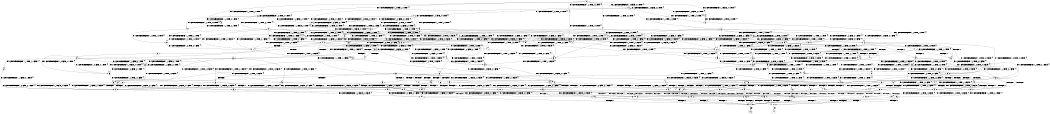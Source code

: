 digraph BCG {
size = "7, 10.5";
center = TRUE;
node [shape = circle];
0 [peripheries = 2];
0 -> 1 [label = "EX !0 !ATOMIC_EXCH_BRANCH (1, +1, TRUE, +0, 2, TRUE) !{}"];
0 -> 2 [label = "EX !2 !ATOMIC_EXCH_BRANCH (1, +0, FALSE, +0, 1, TRUE) !{}"];
0 -> 3 [label = "EX !1 !ATOMIC_EXCH_BRANCH (1, +0, TRUE, +0, 1, TRUE) !{}"];
0 -> 4 [label = "EX !0 !ATOMIC_EXCH_BRANCH (1, +1, TRUE, +0, 2, TRUE) !{}"];
0 -> 5 [label = "EX !2 !ATOMIC_EXCH_BRANCH (1, +0, FALSE, +0, 1, TRUE) !{}"];
0 -> 6 [label = "EX !1 !ATOMIC_EXCH_BRANCH (1, +0, TRUE, +0, 1, TRUE) !{}"];
1 -> 7 [label = "EX !0 !ATOMIC_EXCH_BRANCH (1, +1, TRUE, +1, 2, TRUE) !{}"];
2 -> 8 [label = "EX !0 !ATOMIC_EXCH_BRANCH (1, +1, TRUE, +0, 2, TRUE) !{}"];
3 -> 9 [label = "EX !0 !ATOMIC_EXCH_BRANCH (1, +1, TRUE, +0, 2, TRUE) !{}"];
4 -> 7 [label = "EX !0 !ATOMIC_EXCH_BRANCH (1, +1, TRUE, +1, 2, TRUE) !{}"];
4 -> 10 [label = "EX !2 !ATOMIC_EXCH_BRANCH (1, +0, FALSE, +0, 1, FALSE) !{}"];
4 -> 11 [label = "EX !1 !ATOMIC_EXCH_BRANCH (1, +0, TRUE, +0, 1, FALSE) !{}"];
4 -> 12 [label = "EX !0 !ATOMIC_EXCH_BRANCH (1, +1, TRUE, +1, 2, TRUE) !{}"];
4 -> 13 [label = "EX !2 !ATOMIC_EXCH_BRANCH (1, +0, FALSE, +0, 1, FALSE) !{}"];
4 -> 14 [label = "EX !1 !ATOMIC_EXCH_BRANCH (1, +0, TRUE, +0, 1, FALSE) !{}"];
5 -> 2 [label = "EX !2 !ATOMIC_EXCH_BRANCH (1, +0, FALSE, +0, 1, TRUE) !{}"];
5 -> 8 [label = "EX !0 !ATOMIC_EXCH_BRANCH (1, +1, TRUE, +0, 2, TRUE) !{}"];
5 -> 15 [label = "EX !1 !ATOMIC_EXCH_BRANCH (1, +0, TRUE, +0, 1, TRUE) !{}"];
5 -> 5 [label = "EX !2 !ATOMIC_EXCH_BRANCH (1, +0, FALSE, +0, 1, TRUE) !{}"];
5 -> 16 [label = "EX !0 !ATOMIC_EXCH_BRANCH (1, +1, TRUE, +0, 2, TRUE) !{}"];
5 -> 17 [label = "EX !1 !ATOMIC_EXCH_BRANCH (1, +0, TRUE, +0, 1, TRUE) !{}"];
6 -> 3 [label = "EX !1 !ATOMIC_EXCH_BRANCH (1, +0, TRUE, +0, 1, TRUE) !{}"];
6 -> 9 [label = "EX !0 !ATOMIC_EXCH_BRANCH (1, +1, TRUE, +0, 2, TRUE) !{}"];
6 -> 18 [label = "EX !2 !ATOMIC_EXCH_BRANCH (1, +0, FALSE, +0, 1, TRUE) !{}"];
6 -> 6 [label = "EX !1 !ATOMIC_EXCH_BRANCH (1, +0, TRUE, +0, 1, TRUE) !{}"];
6 -> 19 [label = "EX !0 !ATOMIC_EXCH_BRANCH (1, +1, TRUE, +0, 2, TRUE) !{}"];
6 -> 20 [label = "EX !2 !ATOMIC_EXCH_BRANCH (1, +0, FALSE, +0, 1, TRUE) !{}"];
7 -> 10 [label = "EX !2 !ATOMIC_EXCH_BRANCH (1, +0, FALSE, +0, 1, FALSE) !{}"];
8 -> 21 [label = "EX !0 !ATOMIC_EXCH_BRANCH (1, +1, TRUE, +1, 2, TRUE) !{}"];
9 -> 22 [label = "EX !0 !ATOMIC_EXCH_BRANCH (1, +1, TRUE, +1, 2, TRUE) !{}"];
10 -> 23 [label = "EX !0 !ATOMIC_EXCH_BRANCH (1, +1, TRUE, +1, 2, TRUE) !{}"];
11 -> 24 [label = "EX !0 !ATOMIC_EXCH_BRANCH (1, +1, TRUE, +1, 2, FALSE) !{}"];
12 -> 7 [label = "EX !0 !ATOMIC_EXCH_BRANCH (1, +1, TRUE, +1, 2, TRUE) !{}"];
12 -> 10 [label = "EX !2 !ATOMIC_EXCH_BRANCH (1, +0, FALSE, +0, 1, FALSE) !{}"];
12 -> 11 [label = "EX !1 !ATOMIC_EXCH_BRANCH (1, +0, TRUE, +0, 1, FALSE) !{}"];
12 -> 12 [label = "EX !0 !ATOMIC_EXCH_BRANCH (1, +1, TRUE, +1, 2, TRUE) !{}"];
12 -> 13 [label = "EX !2 !ATOMIC_EXCH_BRANCH (1, +0, FALSE, +0, 1, FALSE) !{}"];
12 -> 14 [label = "EX !1 !ATOMIC_EXCH_BRANCH (1, +0, TRUE, +0, 1, FALSE) !{}"];
13 -> 23 [label = "EX !0 !ATOMIC_EXCH_BRANCH (1, +1, TRUE, +1, 2, TRUE) !{}"];
13 -> 25 [label = "EX !1 !ATOMIC_EXCH_BRANCH (1, +0, TRUE, +0, 1, FALSE) !{}"];
13 -> 26 [label = "TERMINATE !2"];
13 -> 27 [label = "EX !0 !ATOMIC_EXCH_BRANCH (1, +1, TRUE, +1, 2, TRUE) !{}"];
13 -> 28 [label = "EX !1 !ATOMIC_EXCH_BRANCH (1, +0, TRUE, +0, 1, FALSE) !{}"];
13 -> 29 [label = "TERMINATE !2"];
14 -> 24 [label = "EX !0 !ATOMIC_EXCH_BRANCH (1, +1, TRUE, +1, 2, FALSE) !{}"];
14 -> 30 [label = "EX !2 !ATOMIC_EXCH_BRANCH (1, +0, FALSE, +0, 1, TRUE) !{}"];
14 -> 31 [label = "TERMINATE !1"];
14 -> 32 [label = "EX !0 !ATOMIC_EXCH_BRANCH (1, +1, TRUE, +1, 2, FALSE) !{}"];
14 -> 33 [label = "EX !2 !ATOMIC_EXCH_BRANCH (1, +0, FALSE, +0, 1, TRUE) !{}"];
14 -> 34 [label = "TERMINATE !1"];
15 -> 18 [label = "EX !2 !ATOMIC_EXCH_BRANCH (1, +0, FALSE, +0, 1, TRUE) !{}"];
16 -> 21 [label = "EX !0 !ATOMIC_EXCH_BRANCH (1, +1, TRUE, +1, 2, TRUE) !{}"];
16 -> 10 [label = "EX !2 !ATOMIC_EXCH_BRANCH (1, +0, FALSE, +0, 1, FALSE) !{}"];
16 -> 35 [label = "EX !1 !ATOMIC_EXCH_BRANCH (1, +0, TRUE, +0, 1, FALSE) !{}"];
16 -> 36 [label = "EX !0 !ATOMIC_EXCH_BRANCH (1, +1, TRUE, +1, 2, TRUE) !{}"];
16 -> 13 [label = "EX !2 !ATOMIC_EXCH_BRANCH (1, +0, FALSE, +0, 1, FALSE) !{}"];
16 -> 37 [label = "EX !1 !ATOMIC_EXCH_BRANCH (1, +0, TRUE, +0, 1, FALSE) !{}"];
17 -> 15 [label = "EX !1 !ATOMIC_EXCH_BRANCH (1, +0, TRUE, +0, 1, TRUE) !{}"];
17 -> 18 [label = "EX !2 !ATOMIC_EXCH_BRANCH (1, +0, FALSE, +0, 1, TRUE) !{}"];
17 -> 38 [label = "EX !0 !ATOMIC_EXCH_BRANCH (1, +1, TRUE, +0, 2, TRUE) !{}"];
17 -> 17 [label = "EX !1 !ATOMIC_EXCH_BRANCH (1, +0, TRUE, +0, 1, TRUE) !{}"];
17 -> 20 [label = "EX !2 !ATOMIC_EXCH_BRANCH (1, +0, FALSE, +0, 1, TRUE) !{}"];
17 -> 39 [label = "EX !0 !ATOMIC_EXCH_BRANCH (1, +1, TRUE, +0, 2, TRUE) !{}"];
18 -> 38 [label = "EX !0 !ATOMIC_EXCH_BRANCH (1, +1, TRUE, +0, 2, TRUE) !{}"];
19 -> 22 [label = "EX !0 !ATOMIC_EXCH_BRANCH (1, +1, TRUE, +1, 2, TRUE) !{}"];
19 -> 11 [label = "EX !1 !ATOMIC_EXCH_BRANCH (1, +0, TRUE, +0, 1, FALSE) !{}"];
19 -> 40 [label = "EX !2 !ATOMIC_EXCH_BRANCH (1, +0, FALSE, +0, 1, FALSE) !{}"];
19 -> 41 [label = "EX !0 !ATOMIC_EXCH_BRANCH (1, +1, TRUE, +1, 2, TRUE) !{}"];
19 -> 14 [label = "EX !1 !ATOMIC_EXCH_BRANCH (1, +0, TRUE, +0, 1, FALSE) !{}"];
19 -> 42 [label = "EX !2 !ATOMIC_EXCH_BRANCH (1, +0, FALSE, +0, 1, FALSE) !{}"];
20 -> 15 [label = "EX !1 !ATOMIC_EXCH_BRANCH (1, +0, TRUE, +0, 1, TRUE) !{}"];
20 -> 18 [label = "EX !2 !ATOMIC_EXCH_BRANCH (1, +0, FALSE, +0, 1, TRUE) !{}"];
20 -> 38 [label = "EX !0 !ATOMIC_EXCH_BRANCH (1, +1, TRUE, +0, 2, TRUE) !{}"];
20 -> 17 [label = "EX !1 !ATOMIC_EXCH_BRANCH (1, +0, TRUE, +0, 1, TRUE) !{}"];
20 -> 20 [label = "EX !2 !ATOMIC_EXCH_BRANCH (1, +0, FALSE, +0, 1, TRUE) !{}"];
20 -> 39 [label = "EX !0 !ATOMIC_EXCH_BRANCH (1, +1, TRUE, +0, 2, TRUE) !{}"];
21 -> 10 [label = "EX !2 !ATOMIC_EXCH_BRANCH (1, +0, FALSE, +0, 1, FALSE) !{}"];
22 -> 11 [label = "EX !1 !ATOMIC_EXCH_BRANCH (1, +0, TRUE, +0, 1, FALSE) !{}"];
23 -> 25 [label = "EX !1 !ATOMIC_EXCH_BRANCH (1, +0, TRUE, +0, 1, FALSE) !{}"];
24 -> 43 [label = "EX !2 !ATOMIC_EXCH_BRANCH (1, +0, FALSE, +0, 1, FALSE) !{}"];
25 -> 44 [label = "EX !0 !ATOMIC_EXCH_BRANCH (1, +1, TRUE, +1, 2, FALSE) !{}"];
26 -> 45 [label = "EX !1 !ATOMIC_EXCH_BRANCH (1, +0, TRUE, +0, 1, FALSE) !{}"];
27 -> 23 [label = "EX !0 !ATOMIC_EXCH_BRANCH (1, +1, TRUE, +1, 2, TRUE) !{}"];
27 -> 25 [label = "EX !1 !ATOMIC_EXCH_BRANCH (1, +0, TRUE, +0, 1, FALSE) !{}"];
27 -> 26 [label = "TERMINATE !2"];
27 -> 27 [label = "EX !0 !ATOMIC_EXCH_BRANCH (1, +1, TRUE, +1, 2, TRUE) !{}"];
27 -> 28 [label = "EX !1 !ATOMIC_EXCH_BRANCH (1, +0, TRUE, +0, 1, FALSE) !{}"];
27 -> 29 [label = "TERMINATE !2"];
28 -> 44 [label = "EX !0 !ATOMIC_EXCH_BRANCH (1, +1, TRUE, +1, 2, FALSE) !{}"];
28 -> 46 [label = "TERMINATE !2"];
28 -> 47 [label = "TERMINATE !1"];
28 -> 48 [label = "EX !0 !ATOMIC_EXCH_BRANCH (1, +1, TRUE, +1, 2, FALSE) !{}"];
28 -> 49 [label = "TERMINATE !2"];
28 -> 50 [label = "TERMINATE !1"];
29 -> 45 [label = "EX !1 !ATOMIC_EXCH_BRANCH (1, +0, TRUE, +0, 1, FALSE) !{}"];
29 -> 51 [label = "EX !0 !ATOMIC_EXCH_BRANCH (1, +1, TRUE, +1, 2, TRUE) !{}"];
29 -> 52 [label = "EX !1 !ATOMIC_EXCH_BRANCH (1, +0, TRUE, +0, 1, FALSE) !{}"];
29 -> 53 [label = "EX !0 !ATOMIC_EXCH_BRANCH (1, +1, TRUE, +1, 2, TRUE) !{}"];
30 -> 54 [label = "EX !0 !ATOMIC_EXCH_BRANCH (1, +1, TRUE, +1, 2, FALSE) !{}"];
31 -> 55 [label = "EX !2 !ATOMIC_EXCH_BRANCH (1, +0, FALSE, +0, 1, TRUE) !{}"];
32 -> 43 [label = "EX !2 !ATOMIC_EXCH_BRANCH (1, +0, FALSE, +0, 1, FALSE) !{}"];
32 -> 56 [label = "TERMINATE !0"];
32 -> 57 [label = "TERMINATE !1"];
32 -> 58 [label = "EX !2 !ATOMIC_EXCH_BRANCH (1, +0, FALSE, +0, 1, FALSE) !{}"];
32 -> 59 [label = "TERMINATE !0"];
32 -> 60 [label = "TERMINATE !1"];
33 -> 54 [label = "EX !0 !ATOMIC_EXCH_BRANCH (1, +1, TRUE, +1, 2, FALSE) !{}"];
33 -> 30 [label = "EX !2 !ATOMIC_EXCH_BRANCH (1, +0, FALSE, +0, 1, TRUE) !{}"];
33 -> 61 [label = "TERMINATE !1"];
33 -> 62 [label = "EX !0 !ATOMIC_EXCH_BRANCH (1, +1, TRUE, +1, 2, FALSE) !{}"];
33 -> 33 [label = "EX !2 !ATOMIC_EXCH_BRANCH (1, +0, FALSE, +0, 1, TRUE) !{}"];
33 -> 63 [label = "TERMINATE !1"];
34 -> 55 [label = "EX !2 !ATOMIC_EXCH_BRANCH (1, +0, FALSE, +0, 1, TRUE) !{}"];
34 -> 64 [label = "EX !0 !ATOMIC_EXCH_BRANCH (1, +1, TRUE, +1, 2, FALSE) !{}"];
34 -> 65 [label = "EX !2 !ATOMIC_EXCH_BRANCH (1, +0, FALSE, +0, 1, TRUE) !{}"];
34 -> 66 [label = "EX !0 !ATOMIC_EXCH_BRANCH (1, +1, TRUE, +1, 2, FALSE) !{}"];
35 -> 54 [label = "EX !0 !ATOMIC_EXCH_BRANCH (1, +1, TRUE, +1, 2, FALSE) !{}"];
36 -> 21 [label = "EX !0 !ATOMIC_EXCH_BRANCH (1, +1, TRUE, +1, 2, TRUE) !{}"];
36 -> 10 [label = "EX !2 !ATOMIC_EXCH_BRANCH (1, +0, FALSE, +0, 1, FALSE) !{}"];
36 -> 35 [label = "EX !1 !ATOMIC_EXCH_BRANCH (1, +0, TRUE, +0, 1, FALSE) !{}"];
36 -> 36 [label = "EX !0 !ATOMIC_EXCH_BRANCH (1, +1, TRUE, +1, 2, TRUE) !{}"];
36 -> 13 [label = "EX !2 !ATOMIC_EXCH_BRANCH (1, +0, FALSE, +0, 1, FALSE) !{}"];
36 -> 37 [label = "EX !1 !ATOMIC_EXCH_BRANCH (1, +0, TRUE, +0, 1, FALSE) !{}"];
37 -> 54 [label = "EX !0 !ATOMIC_EXCH_BRANCH (1, +1, TRUE, +1, 2, FALSE) !{}"];
37 -> 30 [label = "EX !2 !ATOMIC_EXCH_BRANCH (1, +0, FALSE, +0, 1, TRUE) !{}"];
37 -> 61 [label = "TERMINATE !1"];
37 -> 62 [label = "EX !0 !ATOMIC_EXCH_BRANCH (1, +1, TRUE, +1, 2, FALSE) !{}"];
37 -> 33 [label = "EX !2 !ATOMIC_EXCH_BRANCH (1, +0, FALSE, +0, 1, TRUE) !{}"];
37 -> 63 [label = "TERMINATE !1"];
38 -> 67 [label = "EX !0 !ATOMIC_EXCH_BRANCH (1, +1, TRUE, +1, 2, TRUE) !{}"];
39 -> 67 [label = "EX !0 !ATOMIC_EXCH_BRANCH (1, +1, TRUE, +1, 2, TRUE) !{}"];
39 -> 35 [label = "EX !1 !ATOMIC_EXCH_BRANCH (1, +0, TRUE, +0, 1, FALSE) !{}"];
39 -> 40 [label = "EX !2 !ATOMIC_EXCH_BRANCH (1, +0, FALSE, +0, 1, FALSE) !{}"];
39 -> 68 [label = "EX !0 !ATOMIC_EXCH_BRANCH (1, +1, TRUE, +1, 2, TRUE) !{}"];
39 -> 37 [label = "EX !1 !ATOMIC_EXCH_BRANCH (1, +0, TRUE, +0, 1, FALSE) !{}"];
39 -> 42 [label = "EX !2 !ATOMIC_EXCH_BRANCH (1, +0, FALSE, +0, 1, FALSE) !{}"];
40 -> 69 [label = "EX !0 !ATOMIC_EXCH_BRANCH (1, +1, TRUE, +1, 2, TRUE) !{}"];
41 -> 22 [label = "EX !0 !ATOMIC_EXCH_BRANCH (1, +1, TRUE, +1, 2, TRUE) !{}"];
41 -> 11 [label = "EX !1 !ATOMIC_EXCH_BRANCH (1, +0, TRUE, +0, 1, FALSE) !{}"];
41 -> 40 [label = "EX !2 !ATOMIC_EXCH_BRANCH (1, +0, FALSE, +0, 1, FALSE) !{}"];
41 -> 41 [label = "EX !0 !ATOMIC_EXCH_BRANCH (1, +1, TRUE, +1, 2, TRUE) !{}"];
41 -> 14 [label = "EX !1 !ATOMIC_EXCH_BRANCH (1, +0, TRUE, +0, 1, FALSE) !{}"];
41 -> 42 [label = "EX !2 !ATOMIC_EXCH_BRANCH (1, +0, FALSE, +0, 1, FALSE) !{}"];
42 -> 69 [label = "EX !0 !ATOMIC_EXCH_BRANCH (1, +1, TRUE, +1, 2, TRUE) !{}"];
42 -> 25 [label = "EX !1 !ATOMIC_EXCH_BRANCH (1, +0, TRUE, +0, 1, FALSE) !{}"];
42 -> 70 [label = "TERMINATE !2"];
42 -> 71 [label = "EX !0 !ATOMIC_EXCH_BRANCH (1, +1, TRUE, +1, 2, TRUE) !{}"];
42 -> 28 [label = "EX !1 !ATOMIC_EXCH_BRANCH (1, +0, TRUE, +0, 1, FALSE) !{}"];
42 -> 72 [label = "TERMINATE !2"];
43 -> 73 [label = "TERMINATE !0"];
44 -> 73 [label = "TERMINATE !0"];
45 -> 74 [label = "EX !0 !ATOMIC_EXCH_BRANCH (1, +1, TRUE, +1, 2, FALSE) !{}"];
46 -> 75 [label = "TERMINATE !1"];
47 -> 75 [label = "TERMINATE !2"];
48 -> 73 [label = "TERMINATE !0"];
48 -> 76 [label = "TERMINATE !2"];
48 -> 77 [label = "TERMINATE !1"];
48 -> 78 [label = "TERMINATE !0"];
48 -> 79 [label = "TERMINATE !2"];
48 -> 80 [label = "TERMINATE !1"];
49 -> 75 [label = "TERMINATE !1"];
49 -> 74 [label = "EX !0 !ATOMIC_EXCH_BRANCH (1, +1, TRUE, +1, 2, FALSE) !{}"];
49 -> 81 [label = "TERMINATE !1"];
49 -> 82 [label = "EX !0 !ATOMIC_EXCH_BRANCH (1, +1, TRUE, +1, 2, FALSE) !{}"];
50 -> 75 [label = "TERMINATE !2"];
50 -> 83 [label = "EX !0 !ATOMIC_EXCH_BRANCH (1, +1, TRUE, +1, 2, FALSE) !{}"];
50 -> 81 [label = "TERMINATE !2"];
50 -> 84 [label = "EX !0 !ATOMIC_EXCH_BRANCH (1, +1, TRUE, +1, 2, FALSE) !{}"];
51 -> 45 [label = "EX !1 !ATOMIC_EXCH_BRANCH (1, +0, TRUE, +0, 1, FALSE) !{}"];
52 -> 74 [label = "EX !0 !ATOMIC_EXCH_BRANCH (1, +1, TRUE, +1, 2, FALSE) !{}"];
52 -> 75 [label = "TERMINATE !1"];
52 -> 82 [label = "EX !0 !ATOMIC_EXCH_BRANCH (1, +1, TRUE, +1, 2, FALSE) !{}"];
52 -> 81 [label = "TERMINATE !1"];
53 -> 51 [label = "EX !0 !ATOMIC_EXCH_BRANCH (1, +1, TRUE, +1, 2, TRUE) !{}"];
53 -> 45 [label = "EX !1 !ATOMIC_EXCH_BRANCH (1, +0, TRUE, +0, 1, FALSE) !{}"];
53 -> 53 [label = "EX !0 !ATOMIC_EXCH_BRANCH (1, +1, TRUE, +1, 2, TRUE) !{}"];
53 -> 52 [label = "EX !1 !ATOMIC_EXCH_BRANCH (1, +0, TRUE, +0, 1, FALSE) !{}"];
54 -> 43 [label = "EX !2 !ATOMIC_EXCH_BRANCH (1, +0, FALSE, +0, 1, FALSE) !{}"];
55 -> 85 [label = "EX !0 !ATOMIC_EXCH_BRANCH (1, +1, TRUE, +1, 2, FALSE) !{}"];
56 -> 86 [label = "EX !2 !ATOMIC_EXCH_BRANCH (1, +0, FALSE, +0, 1, FALSE) !{}"];
57 -> 87 [label = "EX !2 !ATOMIC_EXCH_BRANCH (1, +0, FALSE, +0, 1, FALSE) !{}"];
58 -> 73 [label = "TERMINATE !0"];
58 -> 76 [label = "TERMINATE !2"];
58 -> 77 [label = "TERMINATE !1"];
58 -> 78 [label = "TERMINATE !0"];
58 -> 79 [label = "TERMINATE !2"];
58 -> 80 [label = "TERMINATE !1"];
59 -> 86 [label = "EX !2 !ATOMIC_EXCH_BRANCH (1, +0, FALSE, +0, 1, FALSE) !{}"];
59 -> 88 [label = "TERMINATE !1"];
59 -> 89 [label = "EX !2 !ATOMIC_EXCH_BRANCH (1, +0, FALSE, +0, 1, FALSE) !{}"];
59 -> 90 [label = "TERMINATE !1"];
60 -> 87 [label = "EX !2 !ATOMIC_EXCH_BRANCH (1, +0, FALSE, +0, 1, FALSE) !{}"];
60 -> 88 [label = "TERMINATE !0"];
60 -> 91 [label = "EX !2 !ATOMIC_EXCH_BRANCH (1, +0, FALSE, +0, 1, FALSE) !{}"];
60 -> 90 [label = "TERMINATE !0"];
61 -> 85 [label = "EX !0 !ATOMIC_EXCH_BRANCH (1, +1, TRUE, +1, 2, FALSE) !{}"];
62 -> 43 [label = "EX !2 !ATOMIC_EXCH_BRANCH (1, +0, FALSE, +0, 1, FALSE) !{}"];
62 -> 92 [label = "TERMINATE !0"];
62 -> 93 [label = "TERMINATE !1"];
62 -> 58 [label = "EX !2 !ATOMIC_EXCH_BRANCH (1, +0, FALSE, +0, 1, FALSE) !{}"];
62 -> 94 [label = "TERMINATE !0"];
62 -> 95 [label = "TERMINATE !1"];
63 -> 85 [label = "EX !0 !ATOMIC_EXCH_BRANCH (1, +1, TRUE, +1, 2, FALSE) !{}"];
63 -> 55 [label = "EX !2 !ATOMIC_EXCH_BRANCH (1, +0, FALSE, +0, 1, TRUE) !{}"];
63 -> 96 [label = "EX !0 !ATOMIC_EXCH_BRANCH (1, +1, TRUE, +1, 2, FALSE) !{}"];
63 -> 65 [label = "EX !2 !ATOMIC_EXCH_BRANCH (1, +0, FALSE, +0, 1, TRUE) !{}"];
64 -> 87 [label = "EX !2 !ATOMIC_EXCH_BRANCH (1, +0, FALSE, +0, 1, FALSE) !{}"];
65 -> 85 [label = "EX !0 !ATOMIC_EXCH_BRANCH (1, +1, TRUE, +1, 2, FALSE) !{}"];
65 -> 55 [label = "EX !2 !ATOMIC_EXCH_BRANCH (1, +0, FALSE, +0, 1, TRUE) !{}"];
65 -> 96 [label = "EX !0 !ATOMIC_EXCH_BRANCH (1, +1, TRUE, +1, 2, FALSE) !{}"];
65 -> 65 [label = "EX !2 !ATOMIC_EXCH_BRANCH (1, +0, FALSE, +0, 1, TRUE) !{}"];
66 -> 87 [label = "EX !2 !ATOMIC_EXCH_BRANCH (1, +0, FALSE, +0, 1, FALSE) !{}"];
66 -> 88 [label = "TERMINATE !0"];
66 -> 91 [label = "EX !2 !ATOMIC_EXCH_BRANCH (1, +0, FALSE, +0, 1, FALSE) !{}"];
66 -> 90 [label = "TERMINATE !0"];
67 -> 35 [label = "EX !1 !ATOMIC_EXCH_BRANCH (1, +0, TRUE, +0, 1, FALSE) !{}"];
68 -> 67 [label = "EX !0 !ATOMIC_EXCH_BRANCH (1, +1, TRUE, +1, 2, TRUE) !{}"];
68 -> 35 [label = "EX !1 !ATOMIC_EXCH_BRANCH (1, +0, TRUE, +0, 1, FALSE) !{}"];
68 -> 40 [label = "EX !2 !ATOMIC_EXCH_BRANCH (1, +0, FALSE, +0, 1, FALSE) !{}"];
68 -> 68 [label = "EX !0 !ATOMIC_EXCH_BRANCH (1, +1, TRUE, +1, 2, TRUE) !{}"];
68 -> 37 [label = "EX !1 !ATOMIC_EXCH_BRANCH (1, +0, TRUE, +0, 1, FALSE) !{}"];
68 -> 42 [label = "EX !2 !ATOMIC_EXCH_BRANCH (1, +0, FALSE, +0, 1, FALSE) !{}"];
69 -> 25 [label = "EX !1 !ATOMIC_EXCH_BRANCH (1, +0, TRUE, +0, 1, FALSE) !{}"];
70 -> 97 [label = "EX !0 !ATOMIC_EXCH_BRANCH (1, +1, TRUE, +1, 2, TRUE) !{}"];
71 -> 69 [label = "EX !0 !ATOMIC_EXCH_BRANCH (1, +1, TRUE, +1, 2, TRUE) !{}"];
71 -> 25 [label = "EX !1 !ATOMIC_EXCH_BRANCH (1, +0, TRUE, +0, 1, FALSE) !{}"];
71 -> 70 [label = "TERMINATE !2"];
71 -> 71 [label = "EX !0 !ATOMIC_EXCH_BRANCH (1, +1, TRUE, +1, 2, TRUE) !{}"];
71 -> 28 [label = "EX !1 !ATOMIC_EXCH_BRANCH (1, +0, TRUE, +0, 1, FALSE) !{}"];
71 -> 72 [label = "TERMINATE !2"];
72 -> 97 [label = "EX !0 !ATOMIC_EXCH_BRANCH (1, +1, TRUE, +1, 2, TRUE) !{}"];
72 -> 45 [label = "EX !1 !ATOMIC_EXCH_BRANCH (1, +0, TRUE, +0, 1, FALSE) !{}"];
72 -> 98 [label = "EX !0 !ATOMIC_EXCH_BRANCH (1, +1, TRUE, +1, 2, TRUE) !{}"];
72 -> 52 [label = "EX !1 !ATOMIC_EXCH_BRANCH (1, +0, TRUE, +0, 1, FALSE) !{}"];
73 -> 99 [label = "TERMINATE !2"];
74 -> 99 [label = "TERMINATE !0"];
75 -> 100 [label = "EX !0 !ATOMIC_EXCH_BRANCH (1, +1, TRUE, +1, 2, FALSE) !{}"];
76 -> 99 [label = "TERMINATE !0"];
77 -> 101 [label = "TERMINATE !0"];
78 -> 99 [label = "TERMINATE !2"];
78 -> 101 [label = "TERMINATE !1"];
78 -> 102 [label = "TERMINATE !2"];
78 -> 103 [label = "TERMINATE !1"];
79 -> 99 [label = "TERMINATE !0"];
79 -> 104 [label = "TERMINATE !1"];
79 -> 102 [label = "TERMINATE !0"];
79 -> 105 [label = "TERMINATE !1"];
80 -> 101 [label = "TERMINATE !0"];
80 -> 104 [label = "TERMINATE !2"];
80 -> 103 [label = "TERMINATE !0"];
80 -> 105 [label = "TERMINATE !2"];
81 -> 100 [label = "EX !0 !ATOMIC_EXCH_BRANCH (1, +1, TRUE, +1, 2, FALSE) !{}"];
81 -> 106 [label = "EX !0 !ATOMIC_EXCH_BRANCH (1, +1, TRUE, +1, 2, FALSE) !{}"];
82 -> 99 [label = "TERMINATE !0"];
82 -> 104 [label = "TERMINATE !1"];
82 -> 102 [label = "TERMINATE !0"];
82 -> 105 [label = "TERMINATE !1"];
83 -> 101 [label = "TERMINATE !0"];
84 -> 101 [label = "TERMINATE !0"];
84 -> 104 [label = "TERMINATE !2"];
84 -> 103 [label = "TERMINATE !0"];
84 -> 105 [label = "TERMINATE !2"];
85 -> 87 [label = "EX !2 !ATOMIC_EXCH_BRANCH (1, +0, FALSE, +0, 1, FALSE) !{}"];
86 -> 99 [label = "TERMINATE !2"];
87 -> 101 [label = "TERMINATE !0"];
88 -> 107 [label = "EX !2 !ATOMIC_EXCH_BRANCH (1, +0, FALSE, +0, 1, FALSE) !{}"];
89 -> 99 [label = "TERMINATE !2"];
89 -> 101 [label = "TERMINATE !1"];
89 -> 102 [label = "TERMINATE !2"];
89 -> 103 [label = "TERMINATE !1"];
90 -> 107 [label = "EX !2 !ATOMIC_EXCH_BRANCH (1, +0, FALSE, +0, 1, FALSE) !{}"];
90 -> 108 [label = "EX !2 !ATOMIC_EXCH_BRANCH (1, +0, FALSE, +0, 1, FALSE) !{}"];
91 -> 101 [label = "TERMINATE !0"];
91 -> 104 [label = "TERMINATE !2"];
91 -> 103 [label = "TERMINATE !0"];
91 -> 105 [label = "TERMINATE !2"];
92 -> 109 [label = "TERMINATE !1"];
93 -> 109 [label = "TERMINATE !0"];
94 -> 109 [label = "TERMINATE !1"];
94 -> 86 [label = "EX !2 !ATOMIC_EXCH_BRANCH (1, +0, FALSE, +0, 1, FALSE) !{}"];
94 -> 110 [label = "TERMINATE !1"];
94 -> 89 [label = "EX !2 !ATOMIC_EXCH_BRANCH (1, +0, FALSE, +0, 1, FALSE) !{}"];
95 -> 109 [label = "TERMINATE !0"];
95 -> 87 [label = "EX !2 !ATOMIC_EXCH_BRANCH (1, +0, FALSE, +0, 1, FALSE) !{}"];
95 -> 110 [label = "TERMINATE !0"];
95 -> 91 [label = "EX !2 !ATOMIC_EXCH_BRANCH (1, +0, FALSE, +0, 1, FALSE) !{}"];
96 -> 87 [label = "EX !2 !ATOMIC_EXCH_BRANCH (1, +0, FALSE, +0, 1, FALSE) !{}"];
96 -> 109 [label = "TERMINATE !0"];
96 -> 91 [label = "EX !2 !ATOMIC_EXCH_BRANCH (1, +0, FALSE, +0, 1, FALSE) !{}"];
96 -> 110 [label = "TERMINATE !0"];
97 -> 45 [label = "EX !1 !ATOMIC_EXCH_BRANCH (1, +0, TRUE, +0, 1, FALSE) !{}"];
98 -> 97 [label = "EX !0 !ATOMIC_EXCH_BRANCH (1, +1, TRUE, +1, 2, TRUE) !{}"];
98 -> 45 [label = "EX !1 !ATOMIC_EXCH_BRANCH (1, +0, TRUE, +0, 1, FALSE) !{}"];
98 -> 98 [label = "EX !0 !ATOMIC_EXCH_BRANCH (1, +1, TRUE, +1, 2, TRUE) !{}"];
98 -> 52 [label = "EX !1 !ATOMIC_EXCH_BRANCH (1, +0, TRUE, +0, 1, FALSE) !{}"];
99 -> 111 [label = "TERMINATE !1"];
100 -> 111 [label = "TERMINATE !0"];
101 -> 111 [label = "TERMINATE !2"];
102 -> 111 [label = "TERMINATE !1"];
102 -> 112 [label = "TERMINATE !1"];
103 -> 111 [label = "TERMINATE !2"];
103 -> 112 [label = "TERMINATE !2"];
104 -> 111 [label = "TERMINATE !0"];
105 -> 111 [label = "TERMINATE !0"];
105 -> 112 [label = "TERMINATE !0"];
106 -> 111 [label = "TERMINATE !0"];
106 -> 112 [label = "TERMINATE !0"];
107 -> 111 [label = "TERMINATE !2"];
108 -> 111 [label = "TERMINATE !2"];
108 -> 112 [label = "TERMINATE !2"];
109 -> 107 [label = "EX !2 !ATOMIC_EXCH_BRANCH (1, +0, FALSE, +0, 1, FALSE) !{}"];
110 -> 107 [label = "EX !2 !ATOMIC_EXCH_BRANCH (1, +0, FALSE, +0, 1, FALSE) !{}"];
110 -> 108 [label = "EX !2 !ATOMIC_EXCH_BRANCH (1, +0, FALSE, +0, 1, FALSE) !{}"];
111 -> 113 [label = "exit"];
112 -> 114 [label = "exit"];
}
